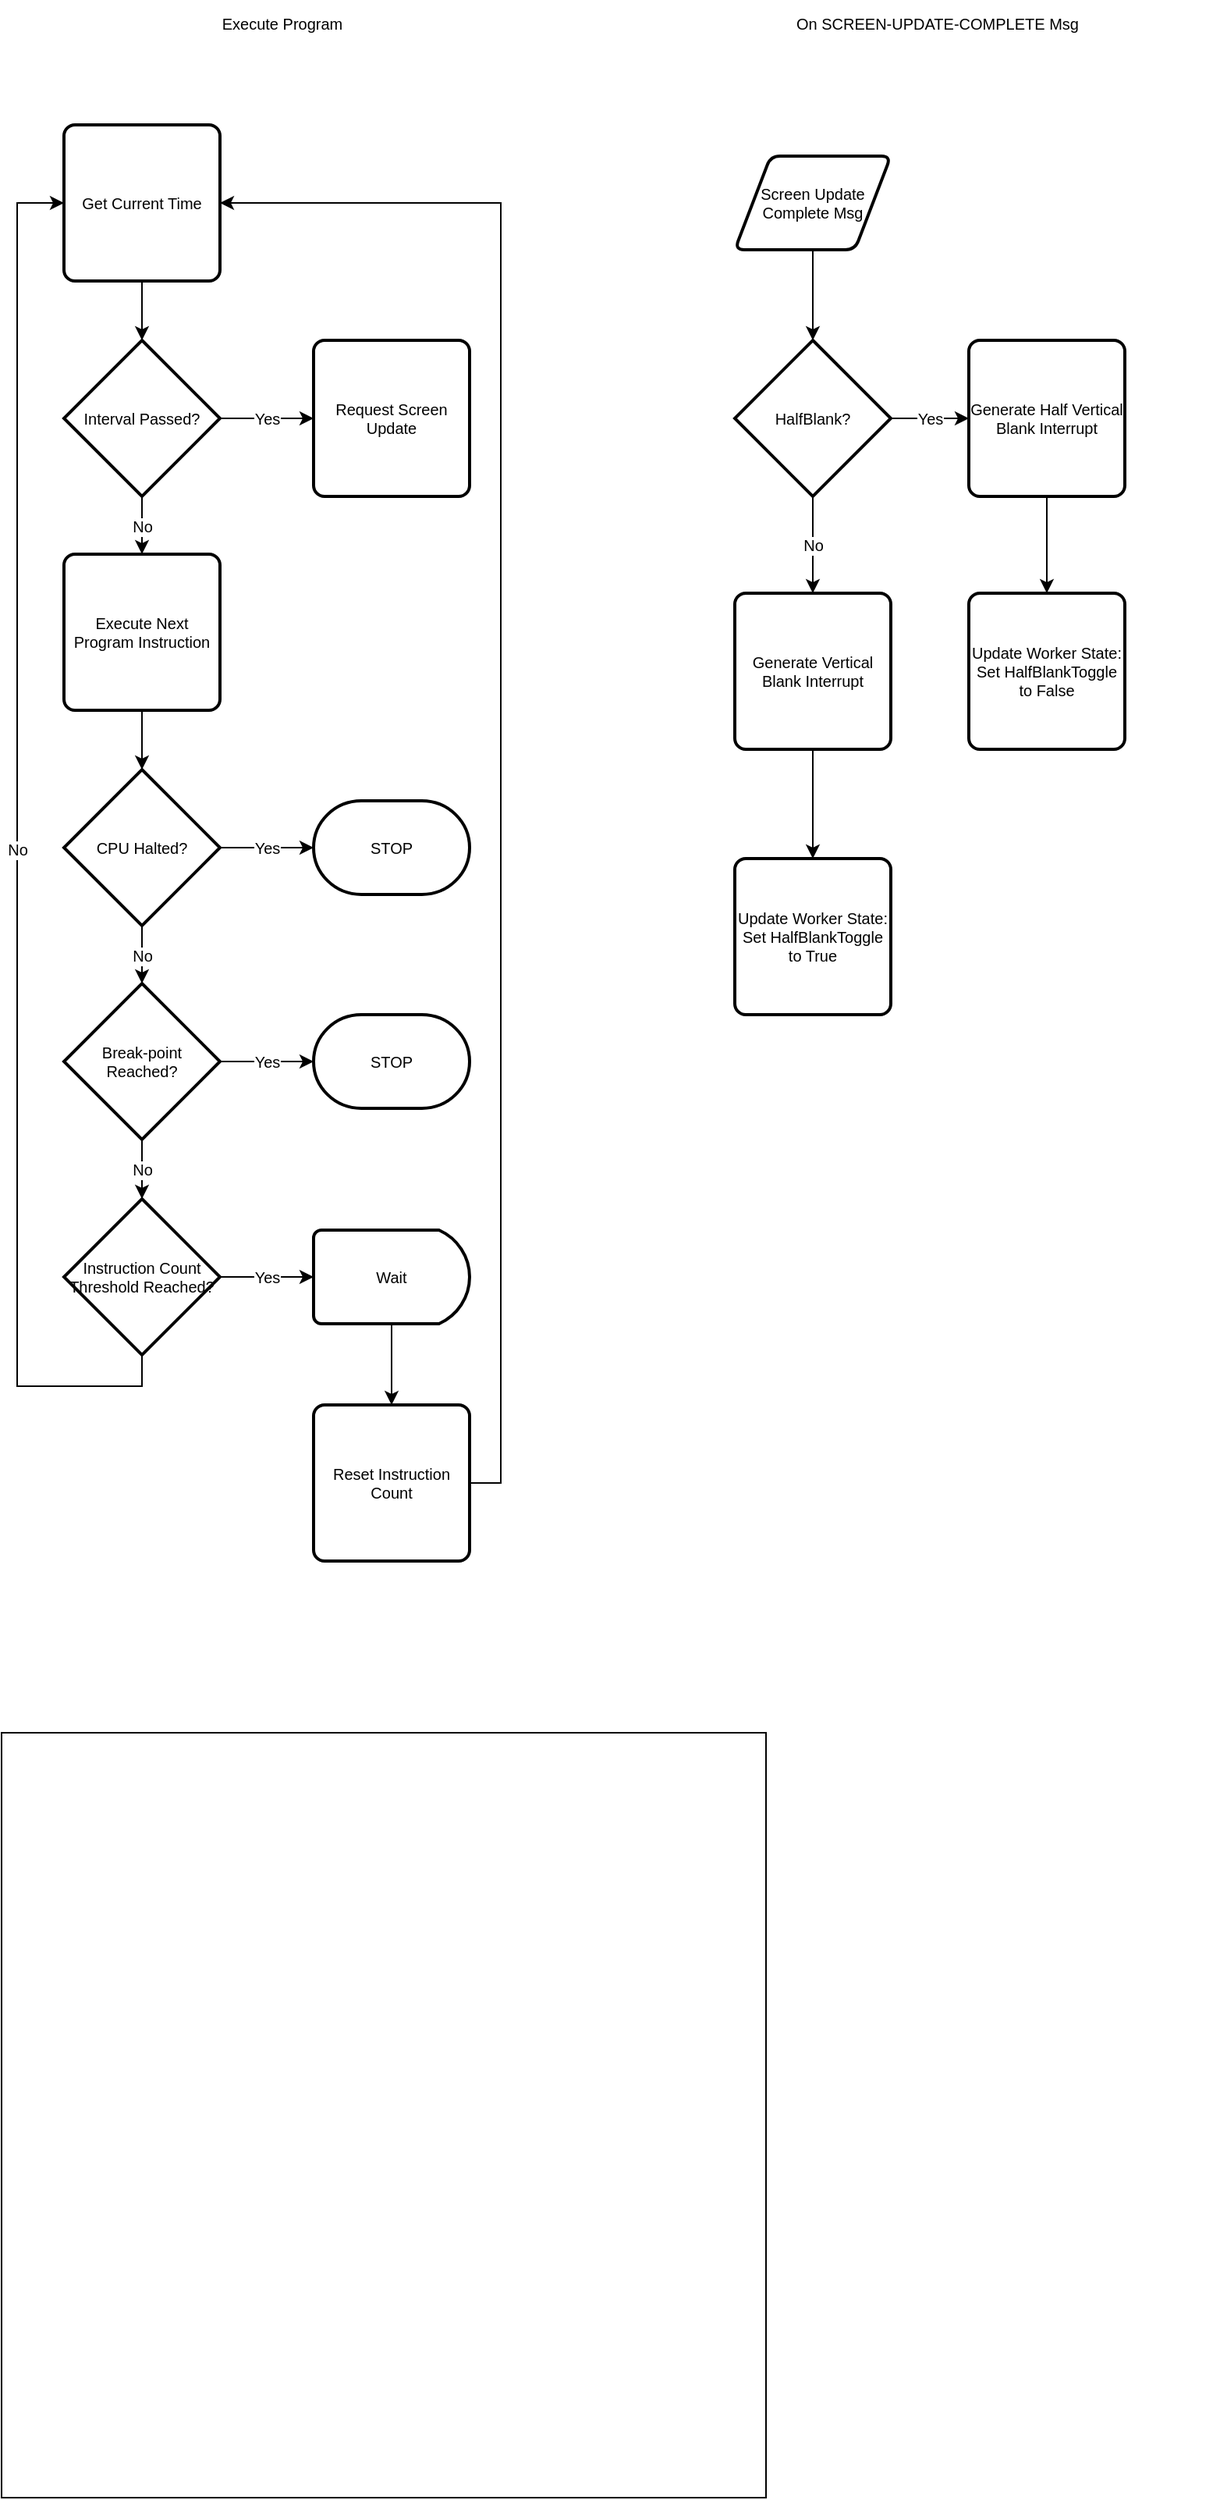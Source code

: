 <mxfile version="19.0.2" type="device"><diagram id="dswvZ1UtxOjx0oFg2ns5" name="Page-1"><mxGraphModel dx="2062" dy="1157" grid="1" gridSize="10" guides="1" tooltips="1" connect="1" arrows="1" fold="1" page="1" pageScale="1" pageWidth="827" pageHeight="1169" math="0" shadow="0"><root><mxCell id="0"/><mxCell id="1" parent="0"/><mxCell id="cg4AusJMjYLe9rkiE9vo-23" style="edgeStyle=orthogonalEdgeStyle;rounded=0;orthogonalLoop=1;jettySize=auto;html=1;exitX=0.5;exitY=1;exitDx=0;exitDy=0;entryX=0.5;entryY=0;entryDx=0;entryDy=0;entryPerimeter=0;fontSize=10;" edge="1" parent="1" source="cg4AusJMjYLe9rkiE9vo-11" target="cg4AusJMjYLe9rkiE9vo-12"><mxGeometry relative="1" as="geometry"/></mxCell><mxCell id="cg4AusJMjYLe9rkiE9vo-11" value="Get Current Time" style="rounded=1;whiteSpace=wrap;html=1;absoluteArcSize=1;arcSize=14;strokeWidth=2;fontSize=10;" vertex="1" parent="1"><mxGeometry x="80" y="200" width="100" height="100" as="geometry"/></mxCell><mxCell id="cg4AusJMjYLe9rkiE9vo-24" value="No" style="edgeStyle=orthogonalEdgeStyle;rounded=0;orthogonalLoop=1;jettySize=auto;html=1;exitX=0.5;exitY=1;exitDx=0;exitDy=0;exitPerimeter=0;entryX=0.5;entryY=0;entryDx=0;entryDy=0;fontSize=10;" edge="1" parent="1" source="cg4AusJMjYLe9rkiE9vo-12" target="cg4AusJMjYLe9rkiE9vo-13"><mxGeometry relative="1" as="geometry"/></mxCell><mxCell id="cg4AusJMjYLe9rkiE9vo-28" value="Yes" style="edgeStyle=orthogonalEdgeStyle;rounded=0;orthogonalLoop=1;jettySize=auto;html=1;exitX=1;exitY=0.5;exitDx=0;exitDy=0;exitPerimeter=0;entryX=0;entryY=0.5;entryDx=0;entryDy=0;fontSize=10;" edge="1" parent="1" source="cg4AusJMjYLe9rkiE9vo-12" target="cg4AusJMjYLe9rkiE9vo-17"><mxGeometry relative="1" as="geometry"/></mxCell><mxCell id="cg4AusJMjYLe9rkiE9vo-12" value="Interval Passed?" style="strokeWidth=2;html=1;shape=mxgraph.flowchart.decision;whiteSpace=wrap;fontSize=10;" vertex="1" parent="1"><mxGeometry x="80" y="338" width="100" height="100" as="geometry"/></mxCell><mxCell id="cg4AusJMjYLe9rkiE9vo-25" style="edgeStyle=orthogonalEdgeStyle;rounded=0;orthogonalLoop=1;jettySize=auto;html=1;exitX=0.5;exitY=1;exitDx=0;exitDy=0;entryX=0.5;entryY=0;entryDx=0;entryDy=0;entryPerimeter=0;fontSize=10;" edge="1" parent="1" source="cg4AusJMjYLe9rkiE9vo-13" target="cg4AusJMjYLe9rkiE9vo-14"><mxGeometry relative="1" as="geometry"/></mxCell><mxCell id="cg4AusJMjYLe9rkiE9vo-13" value="Execute Next Program Instruction" style="rounded=1;whiteSpace=wrap;html=1;absoluteArcSize=1;arcSize=14;strokeWidth=2;fontSize=10;" vertex="1" parent="1"><mxGeometry x="80" y="475" width="100" height="100" as="geometry"/></mxCell><mxCell id="cg4AusJMjYLe9rkiE9vo-26" value="No" style="edgeStyle=orthogonalEdgeStyle;rounded=0;orthogonalLoop=1;jettySize=auto;html=1;exitX=0.5;exitY=1;exitDx=0;exitDy=0;exitPerimeter=0;entryX=0.5;entryY=0;entryDx=0;entryDy=0;entryPerimeter=0;fontSize=10;" edge="1" parent="1" source="cg4AusJMjYLe9rkiE9vo-14" target="cg4AusJMjYLe9rkiE9vo-15"><mxGeometry relative="1" as="geometry"/></mxCell><mxCell id="cg4AusJMjYLe9rkiE9vo-29" value="Yes" style="edgeStyle=orthogonalEdgeStyle;rounded=0;orthogonalLoop=1;jettySize=auto;html=1;exitX=1;exitY=0.5;exitDx=0;exitDy=0;exitPerimeter=0;entryX=0;entryY=0.5;entryDx=0;entryDy=0;entryPerimeter=0;fontSize=10;" edge="1" parent="1" source="cg4AusJMjYLe9rkiE9vo-14" target="cg4AusJMjYLe9rkiE9vo-18"><mxGeometry relative="1" as="geometry"/></mxCell><mxCell id="cg4AusJMjYLe9rkiE9vo-14" value="CPU Halted?" style="strokeWidth=2;html=1;shape=mxgraph.flowchart.decision;whiteSpace=wrap;fontSize=10;" vertex="1" parent="1"><mxGeometry x="80" y="613" width="100" height="100" as="geometry"/></mxCell><mxCell id="cg4AusJMjYLe9rkiE9vo-27" value="No" style="edgeStyle=orthogonalEdgeStyle;rounded=0;orthogonalLoop=1;jettySize=auto;html=1;exitX=0.5;exitY=1;exitDx=0;exitDy=0;exitPerimeter=0;entryX=0.5;entryY=0;entryDx=0;entryDy=0;entryPerimeter=0;fontSize=10;" edge="1" parent="1" source="cg4AusJMjYLe9rkiE9vo-15" target="cg4AusJMjYLe9rkiE9vo-16"><mxGeometry relative="1" as="geometry"/></mxCell><mxCell id="cg4AusJMjYLe9rkiE9vo-30" value="Yes" style="edgeStyle=orthogonalEdgeStyle;rounded=0;orthogonalLoop=1;jettySize=auto;html=1;exitX=1;exitY=0.5;exitDx=0;exitDy=0;exitPerimeter=0;entryX=0;entryY=0.5;entryDx=0;entryDy=0;entryPerimeter=0;fontSize=10;" edge="1" parent="1" source="cg4AusJMjYLe9rkiE9vo-15" target="cg4AusJMjYLe9rkiE9vo-19"><mxGeometry relative="1" as="geometry"/></mxCell><mxCell id="cg4AusJMjYLe9rkiE9vo-15" value="Break-point Reached?" style="strokeWidth=2;html=1;shape=mxgraph.flowchart.decision;whiteSpace=wrap;fontSize=10;" vertex="1" parent="1"><mxGeometry x="80" y="750" width="100" height="100" as="geometry"/></mxCell><mxCell id="cg4AusJMjYLe9rkiE9vo-31" value="Yes" style="edgeStyle=orthogonalEdgeStyle;rounded=0;orthogonalLoop=1;jettySize=auto;html=1;exitX=1;exitY=0.5;exitDx=0;exitDy=0;exitPerimeter=0;entryX=0;entryY=0.5;entryDx=0;entryDy=0;entryPerimeter=0;fontSize=10;" edge="1" parent="1" source="cg4AusJMjYLe9rkiE9vo-16" target="cg4AusJMjYLe9rkiE9vo-21"><mxGeometry relative="1" as="geometry"/></mxCell><mxCell id="cg4AusJMjYLe9rkiE9vo-44" value="No" style="edgeStyle=orthogonalEdgeStyle;rounded=0;orthogonalLoop=1;jettySize=auto;html=1;exitX=0.5;exitY=1;exitDx=0;exitDy=0;exitPerimeter=0;entryX=0;entryY=0.5;entryDx=0;entryDy=0;fontSize=10;" edge="1" parent="1" source="cg4AusJMjYLe9rkiE9vo-16" target="cg4AusJMjYLe9rkiE9vo-11"><mxGeometry relative="1" as="geometry"><Array as="points"><mxPoint x="130" y="1008"/><mxPoint x="50" y="1008"/><mxPoint x="50" y="250"/></Array></mxGeometry></mxCell><mxCell id="cg4AusJMjYLe9rkiE9vo-16" value="Instruction Count Threshold Reached?" style="strokeWidth=2;html=1;shape=mxgraph.flowchart.decision;whiteSpace=wrap;fontSize=10;" vertex="1" parent="1"><mxGeometry x="80" y="888" width="100" height="100" as="geometry"/></mxCell><mxCell id="cg4AusJMjYLe9rkiE9vo-17" value="Request Screen Update" style="rounded=1;whiteSpace=wrap;html=1;absoluteArcSize=1;arcSize=14;strokeWidth=2;fontSize=10;" vertex="1" parent="1"><mxGeometry x="240" y="338" width="100" height="100" as="geometry"/></mxCell><mxCell id="cg4AusJMjYLe9rkiE9vo-18" value="STOP" style="strokeWidth=2;html=1;shape=mxgraph.flowchart.terminator;whiteSpace=wrap;fontSize=10;" vertex="1" parent="1"><mxGeometry x="240" y="633" width="100" height="60" as="geometry"/></mxCell><mxCell id="cg4AusJMjYLe9rkiE9vo-19" value="STOP" style="strokeWidth=2;html=1;shape=mxgraph.flowchart.terminator;whiteSpace=wrap;fontSize=10;" vertex="1" parent="1"><mxGeometry x="240" y="770" width="100" height="60" as="geometry"/></mxCell><mxCell id="cg4AusJMjYLe9rkiE9vo-47" style="edgeStyle=orthogonalEdgeStyle;rounded=0;orthogonalLoop=1;jettySize=auto;html=1;exitX=0.5;exitY=1;exitDx=0;exitDy=0;exitPerimeter=0;fontSize=10;" edge="1" parent="1" source="cg4AusJMjYLe9rkiE9vo-21" target="cg4AusJMjYLe9rkiE9vo-46"><mxGeometry relative="1" as="geometry"/></mxCell><mxCell id="cg4AusJMjYLe9rkiE9vo-21" value="Wait" style="strokeWidth=2;html=1;shape=mxgraph.flowchart.delay;whiteSpace=wrap;fontSize=10;" vertex="1" parent="1"><mxGeometry x="240" y="908" width="100" height="60" as="geometry"/></mxCell><mxCell id="cg4AusJMjYLe9rkiE9vo-38" style="edgeStyle=orthogonalEdgeStyle;rounded=0;orthogonalLoop=1;jettySize=auto;html=1;exitX=0.5;exitY=1;exitDx=0;exitDy=0;entryX=0.5;entryY=0;entryDx=0;entryDy=0;entryPerimeter=0;fontSize=10;" edge="1" parent="1" source="cg4AusJMjYLe9rkiE9vo-34" target="cg4AusJMjYLe9rkiE9vo-36"><mxGeometry relative="1" as="geometry"/></mxCell><mxCell id="cg4AusJMjYLe9rkiE9vo-34" value="Screen Update Complete Msg" style="shape=parallelogram;html=1;strokeWidth=2;perimeter=parallelogramPerimeter;whiteSpace=wrap;rounded=1;arcSize=12;size=0.23;fontSize=10;" vertex="1" parent="1"><mxGeometry x="510" y="220" width="100" height="60" as="geometry"/></mxCell><mxCell id="cg4AusJMjYLe9rkiE9vo-52" style="edgeStyle=orthogonalEdgeStyle;rounded=0;orthogonalLoop=1;jettySize=auto;html=1;exitX=0.5;exitY=1;exitDx=0;exitDy=0;fontSize=10;" edge="1" parent="1" source="cg4AusJMjYLe9rkiE9vo-35" target="cg4AusJMjYLe9rkiE9vo-51"><mxGeometry relative="1" as="geometry"/></mxCell><mxCell id="cg4AusJMjYLe9rkiE9vo-35" value="Generate Vertical Blank Interrupt" style="rounded=1;whiteSpace=wrap;html=1;absoluteArcSize=1;arcSize=14;strokeWidth=2;fontSize=10;" vertex="1" parent="1"><mxGeometry x="510" y="500" width="100" height="100" as="geometry"/></mxCell><mxCell id="cg4AusJMjYLe9rkiE9vo-39" value="No" style="edgeStyle=orthogonalEdgeStyle;rounded=0;orthogonalLoop=1;jettySize=auto;html=1;exitX=0.5;exitY=1;exitDx=0;exitDy=0;exitPerimeter=0;fontSize=10;" edge="1" parent="1" source="cg4AusJMjYLe9rkiE9vo-36" target="cg4AusJMjYLe9rkiE9vo-35"><mxGeometry relative="1" as="geometry"/></mxCell><mxCell id="cg4AusJMjYLe9rkiE9vo-40" value="Yes" style="edgeStyle=orthogonalEdgeStyle;rounded=0;orthogonalLoop=1;jettySize=auto;html=1;exitX=1;exitY=0.5;exitDx=0;exitDy=0;exitPerimeter=0;entryX=0;entryY=0.5;entryDx=0;entryDy=0;fontSize=10;" edge="1" parent="1" source="cg4AusJMjYLe9rkiE9vo-36" target="cg4AusJMjYLe9rkiE9vo-37"><mxGeometry relative="1" as="geometry"/></mxCell><mxCell id="cg4AusJMjYLe9rkiE9vo-36" value="HalfBlank?" style="strokeWidth=2;html=1;shape=mxgraph.flowchart.decision;whiteSpace=wrap;fontSize=10;" vertex="1" parent="1"><mxGeometry x="510" y="338" width="100" height="100" as="geometry"/></mxCell><mxCell id="cg4AusJMjYLe9rkiE9vo-53" style="edgeStyle=orthogonalEdgeStyle;rounded=0;orthogonalLoop=1;jettySize=auto;html=1;exitX=0.5;exitY=1;exitDx=0;exitDy=0;fontSize=10;" edge="1" parent="1" source="cg4AusJMjYLe9rkiE9vo-37" target="cg4AusJMjYLe9rkiE9vo-50"><mxGeometry relative="1" as="geometry"/></mxCell><mxCell id="cg4AusJMjYLe9rkiE9vo-37" value="Generate Half Vertical Blank Interrupt" style="rounded=1;whiteSpace=wrap;html=1;absoluteArcSize=1;arcSize=14;strokeWidth=2;fontSize=10;" vertex="1" parent="1"><mxGeometry x="660" y="338" width="100" height="100" as="geometry"/></mxCell><mxCell id="cg4AusJMjYLe9rkiE9vo-42" value="Execute Program" style="text;html=1;strokeColor=none;fillColor=none;align=center;verticalAlign=middle;whiteSpace=wrap;rounded=0;fontSize=10;" vertex="1" parent="1"><mxGeometry x="40" y="120" width="360" height="30" as="geometry"/></mxCell><mxCell id="cg4AusJMjYLe9rkiE9vo-43" value="On SCREEN-UPDATE-COMPLETE Msg" style="text;html=1;strokeColor=none;fillColor=none;align=center;verticalAlign=middle;whiteSpace=wrap;rounded=0;fontSize=10;" vertex="1" parent="1"><mxGeometry x="460" y="120" width="360" height="30" as="geometry"/></mxCell><mxCell id="cg4AusJMjYLe9rkiE9vo-48" style="edgeStyle=orthogonalEdgeStyle;rounded=0;orthogonalLoop=1;jettySize=auto;html=1;exitX=1;exitY=0.5;exitDx=0;exitDy=0;entryX=1;entryY=0.5;entryDx=0;entryDy=0;fontSize=10;" edge="1" parent="1" source="cg4AusJMjYLe9rkiE9vo-46" target="cg4AusJMjYLe9rkiE9vo-11"><mxGeometry relative="1" as="geometry"/></mxCell><mxCell id="cg4AusJMjYLe9rkiE9vo-46" value="Reset Instruction Count" style="rounded=1;whiteSpace=wrap;html=1;absoluteArcSize=1;arcSize=14;strokeWidth=2;fontSize=10;" vertex="1" parent="1"><mxGeometry x="240" y="1020" width="100" height="100" as="geometry"/></mxCell><mxCell id="cg4AusJMjYLe9rkiE9vo-49" value="" style="whiteSpace=wrap;html=1;aspect=fixed;fontSize=10;" vertex="1" parent="1"><mxGeometry x="40" y="1230" width="490" height="490" as="geometry"/></mxCell><mxCell id="cg4AusJMjYLe9rkiE9vo-50" value="Update Worker State: Set HalfBlankToggle to False" style="rounded=1;whiteSpace=wrap;html=1;absoluteArcSize=1;arcSize=14;strokeWidth=2;fontSize=10;" vertex="1" parent="1"><mxGeometry x="660" y="500" width="100" height="100" as="geometry"/></mxCell><mxCell id="cg4AusJMjYLe9rkiE9vo-51" value="Update Worker State: Set HalfBlankToggle to True" style="rounded=1;whiteSpace=wrap;html=1;absoluteArcSize=1;arcSize=14;strokeWidth=2;fontSize=10;" vertex="1" parent="1"><mxGeometry x="510" y="670" width="100" height="100" as="geometry"/></mxCell></root></mxGraphModel></diagram></mxfile>